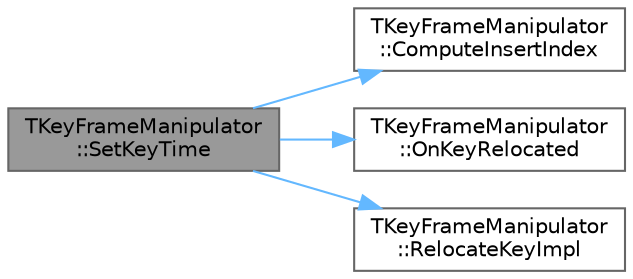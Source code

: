 digraph "TKeyFrameManipulator::SetKeyTime"
{
 // INTERACTIVE_SVG=YES
 // LATEX_PDF_SIZE
  bgcolor="transparent";
  edge [fontname=Helvetica,fontsize=10,labelfontname=Helvetica,labelfontsize=10];
  node [fontname=Helvetica,fontsize=10,shape=box,height=0.2,width=0.4];
  rankdir="LR";
  Node1 [id="Node000001",label="TKeyFrameManipulator\l::SetKeyTime",height=0.2,width=0.4,color="gray40", fillcolor="grey60", style="filled", fontcolor="black",tooltip="Set the time for a key that corresponds to the specified key handle."];
  Node1 -> Node2 [id="edge1_Node000001_Node000002",color="steelblue1",style="solid",tooltip=" "];
  Node2 [id="Node000002",label="TKeyFrameManipulator\l::ComputeInsertIndex",height=0.2,width=0.4,color="grey40", fillcolor="white", style="filled",URL="$de/d3a/classTKeyFrameManipulator.html#ab9b1f4aed8204e72fbd4bf8fa943fcee",tooltip="Calculate the index at which to insert the given time such that the container remains sorted."];
  Node1 -> Node3 [id="edge2_Node000001_Node000003",color="steelblue1",style="solid",tooltip=" "];
  Node3 [id="Node000003",label="TKeyFrameManipulator\l::OnKeyRelocated",height=0.2,width=0.4,color="grey40", fillcolor="white", style="filled",URL="$de/d3a/classTKeyFrameManipulator.html#af57a263ce626d3d95f88de8977d032fd",tooltip="Called when a key time has been moved in the array."];
  Node1 -> Node4 [id="edge3_Node000001_Node000004",color="steelblue1",style="solid",tooltip=" "];
  Node4 [id="Node000004",label="TKeyFrameManipulator\l::RelocateKeyImpl",height=0.2,width=0.4,color="grey40", fillcolor="white", style="filled",URL="$de/d3a/classTKeyFrameManipulator.html#a65aac6c9cf0f02caede658e3db218215",tooltip="Move a key from one index to another."];
}

